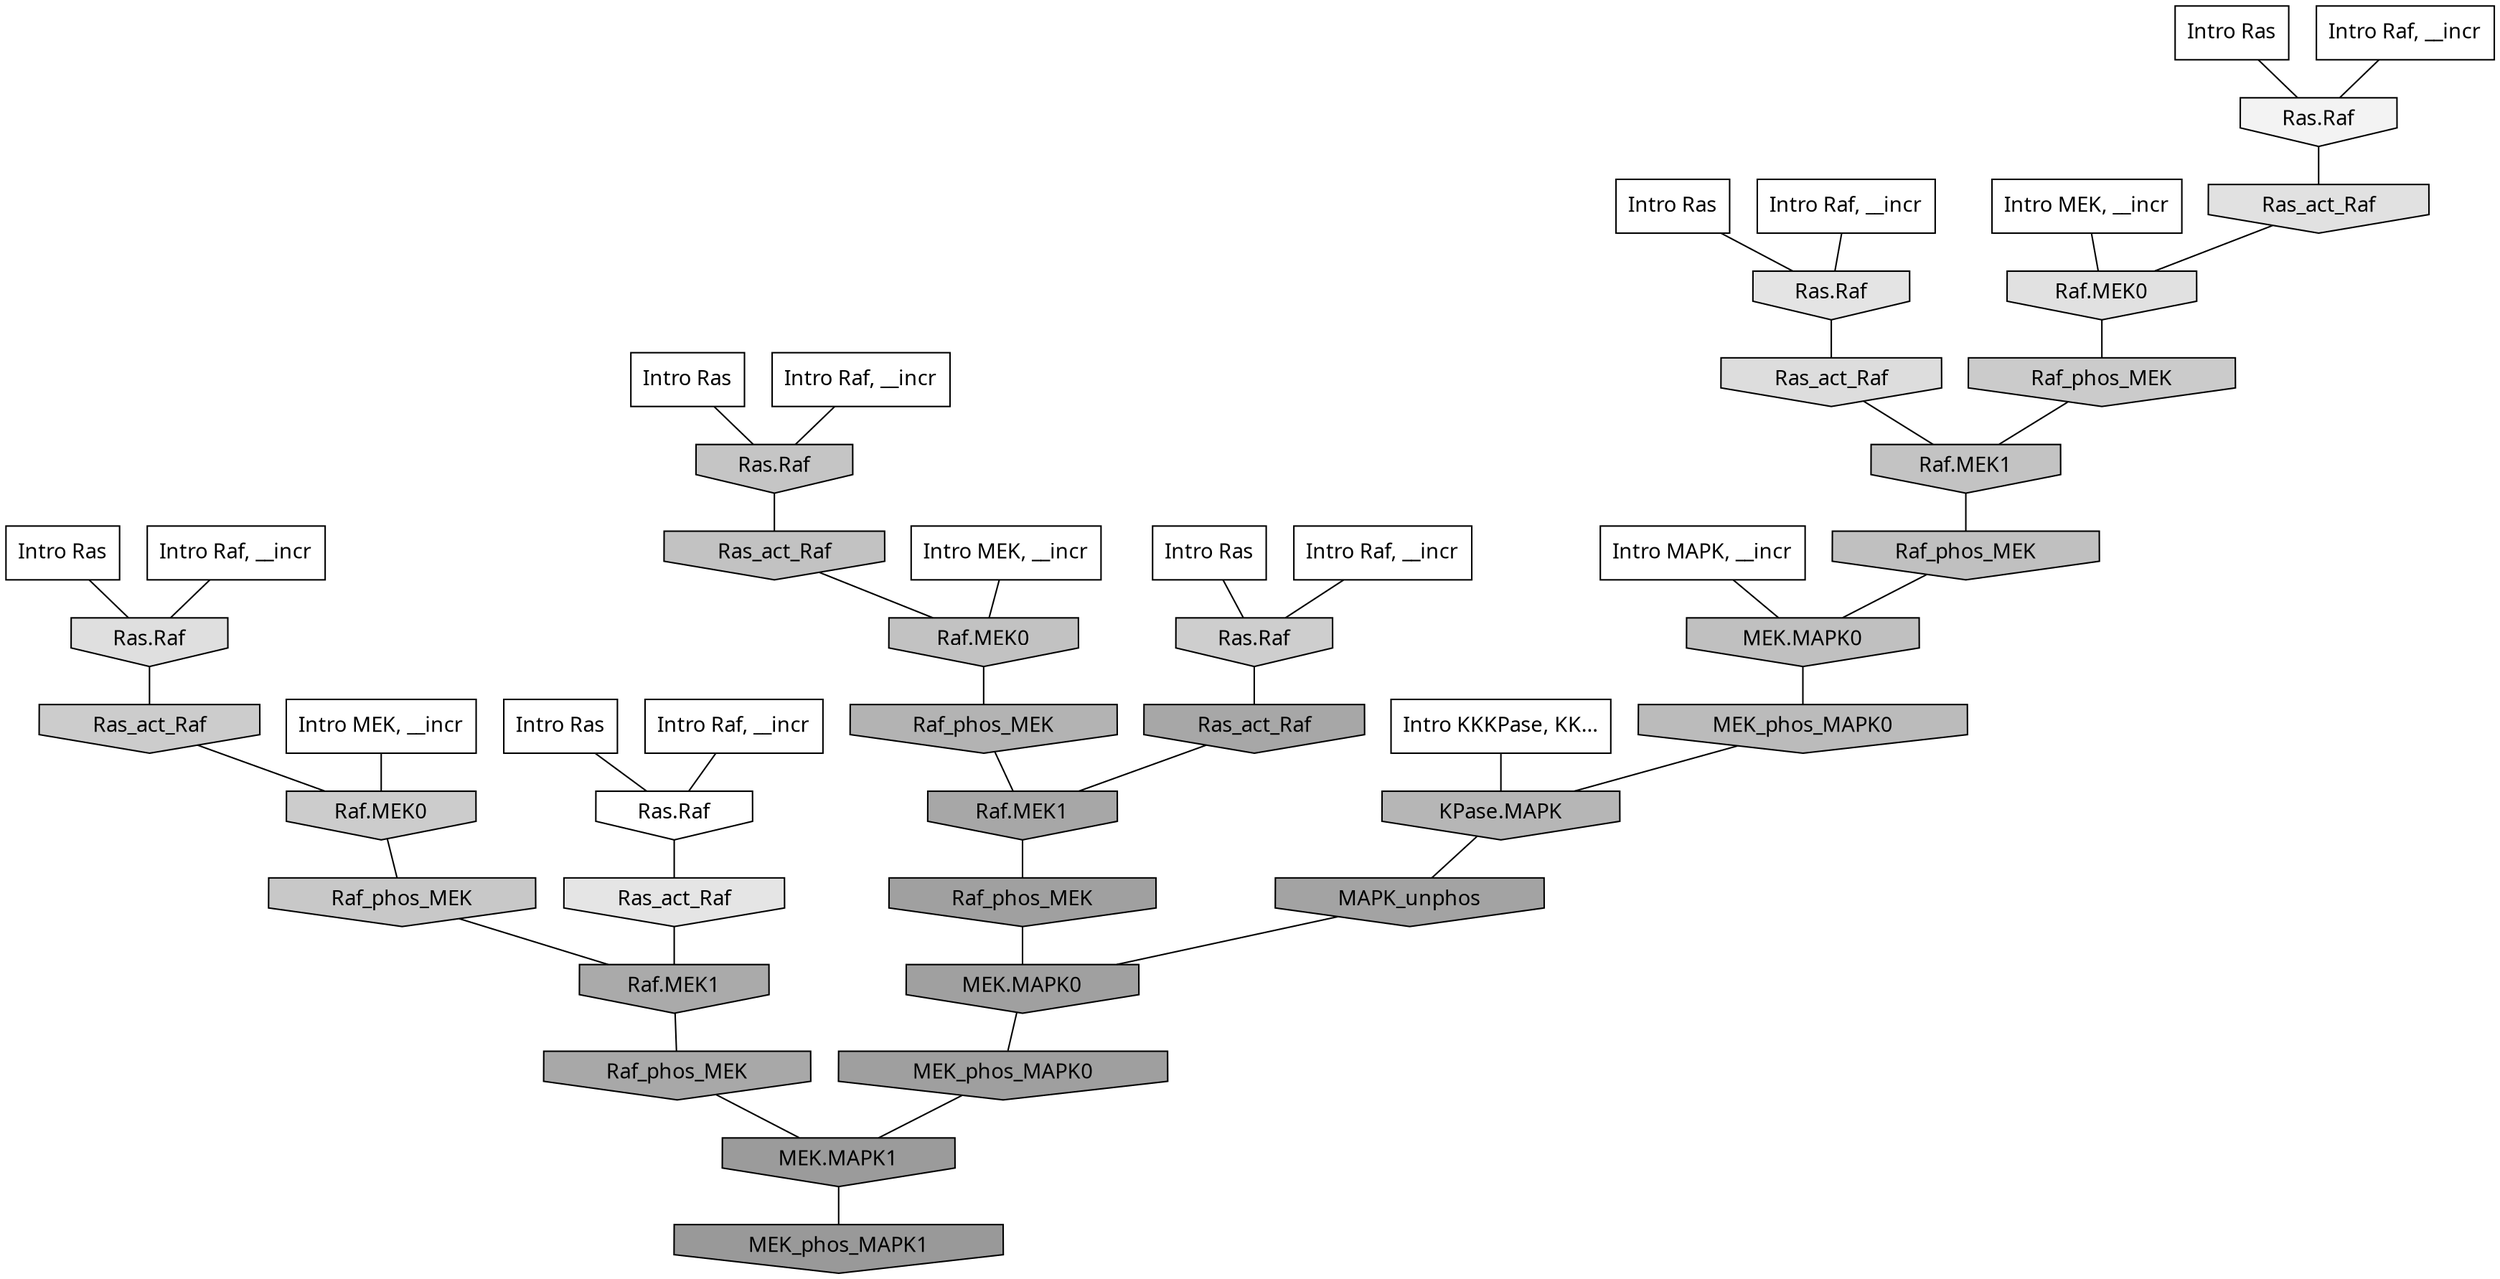 digraph G{
  rankdir="TB";
  ranksep=0.30;
  node [fontname="CMU Serif"];
  edge [fontname="CMU Serif"];
  
  11 [label="Intro Ras", shape=rectangle, style=filled, fillcolor="0.000 0.000 1.000"]
  
  12 [label="Intro Ras", shape=rectangle, style=filled, fillcolor="0.000 0.000 1.000"]
  
  57 [label="Intro Ras", shape=rectangle, style=filled, fillcolor="0.000 0.000 1.000"]
  
  73 [label="Intro Ras", shape=rectangle, style=filled, fillcolor="0.000 0.000 1.000"]
  
  78 [label="Intro Ras", shape=rectangle, style=filled, fillcolor="0.000 0.000 1.000"]
  
  82 [label="Intro Ras", shape=rectangle, style=filled, fillcolor="0.000 0.000 1.000"]
  
  118 [label="Intro Raf, __incr", shape=rectangle, style=filled, fillcolor="0.000 0.000 1.000"]
  
  267 [label="Intro Raf, __incr", shape=rectangle, style=filled, fillcolor="0.000 0.000 1.000"]
  
  438 [label="Intro Raf, __incr", shape=rectangle, style=filled, fillcolor="0.000 0.000 1.000"]
  
  642 [label="Intro Raf, __incr", shape=rectangle, style=filled, fillcolor="0.000 0.000 1.000"]
  
  675 [label="Intro Raf, __incr", shape=rectangle, style=filled, fillcolor="0.000 0.000 1.000"]
  
  699 [label="Intro Raf, __incr", shape=rectangle, style=filled, fillcolor="0.000 0.000 1.000"]
  
  1227 [label="Intro MEK, __incr", shape=rectangle, style=filled, fillcolor="0.000 0.000 1.000"]
  
  1449 [label="Intro MEK, __incr", shape=rectangle, style=filled, fillcolor="0.000 0.000 1.000"]
  
  1686 [label="Intro MEK, __incr", shape=rectangle, style=filled, fillcolor="0.000 0.000 1.000"]
  
  2376 [label="Intro MAPK, __incr", shape=rectangle, style=filled, fillcolor="0.000 0.000 1.000"]
  
  3187 [label="Intro KKKPase, KK...", shape=rectangle, style=filled, fillcolor="0.000 0.000 1.000"]
  
  3235 [label="Ras.Raf", shape=invhouse, style=filled, fillcolor="0.000 0.000 1.000"]
  
  3656 [label="Ras.Raf", shape=invhouse, style=filled, fillcolor="0.000 0.000 0.953"]
  
  4482 [label="Ras_act_Raf", shape=invhouse, style=filled, fillcolor="0.000 0.000 0.897"]
  
  4542 [label="Ras.Raf", shape=invhouse, style=filled, fillcolor="0.000 0.000 0.893"]
  
  4745 [label="Ras_act_Raf", shape=invhouse, style=filled, fillcolor="0.000 0.000 0.882"]
  
  4748 [label="Raf.MEK0", shape=invhouse, style=filled, fillcolor="0.000 0.000 0.881"]
  
  4898 [label="Ras.Raf", shape=invhouse, style=filled, fillcolor="0.000 0.000 0.872"]
  
  4988 [label="Ras_act_Raf", shape=invhouse, style=filled, fillcolor="0.000 0.000 0.866"]
  
  6106 [label="Ras.Raf", shape=invhouse, style=filled, fillcolor="0.000 0.000 0.806"]
  
  6276 [label="Ras_act_Raf", shape=invhouse, style=filled, fillcolor="0.000 0.000 0.799"]
  
  6280 [label="Raf.MEK0", shape=invhouse, style=filled, fillcolor="0.000 0.000 0.799"]
  
  6360 [label="Raf_phos_MEK", shape=invhouse, style=filled, fillcolor="0.000 0.000 0.796"]
  
  6653 [label="Raf_phos_MEK", shape=invhouse, style=filled, fillcolor="0.000 0.000 0.784"]
  
  7010 [label="Ras.Raf", shape=invhouse, style=filled, fillcolor="0.000 0.000 0.772"]
  
  7220 [label="Raf.MEK1", shape=invhouse, style=filled, fillcolor="0.000 0.000 0.765"]
  
  7386 [label="Ras_act_Raf", shape=invhouse, style=filled, fillcolor="0.000 0.000 0.760"]
  
  7392 [label="Raf.MEK0", shape=invhouse, style=filled, fillcolor="0.000 0.000 0.760"]
  
  7711 [label="Raf_phos_MEK", shape=invhouse, style=filled, fillcolor="0.000 0.000 0.751"]
  
  7713 [label="MEK.MAPK0", shape=invhouse, style=filled, fillcolor="0.000 0.000 0.751"]
  
  8322 [label="MEK_phos_MAPK0", shape=invhouse, style=filled, fillcolor="0.000 0.000 0.733"]
  
  8996 [label="KPase.MAPK", shape=invhouse, style=filled, fillcolor="0.000 0.000 0.713"]
  
  9482 [label="Raf_phos_MEK", shape=invhouse, style=filled, fillcolor="0.000 0.000 0.702"]
  
  11364 [label="Raf.MEK1", shape=invhouse, style=filled, fillcolor="0.000 0.000 0.665"]
  
  11637 [label="Raf_phos_MEK", shape=invhouse, style=filled, fillcolor="0.000 0.000 0.660"]
  
  12006 [label="Ras_act_Raf", shape=invhouse, style=filled, fillcolor="0.000 0.000 0.654"]
  
  12008 [label="Raf.MEK1", shape=invhouse, style=filled, fillcolor="0.000 0.000 0.654"]
  
  13112 [label="MAPK_unphos", shape=invhouse, style=filled, fillcolor="0.000 0.000 0.637"]
  
  13792 [label="Raf_phos_MEK", shape=invhouse, style=filled, fillcolor="0.000 0.000 0.626"]
  
  13817 [label="MEK.MAPK0", shape=invhouse, style=filled, fillcolor="0.000 0.000 0.626"]
  
  14194 [label="MEK_phos_MAPK0", shape=invhouse, style=filled, fillcolor="0.000 0.000 0.622"]
  
  15129 [label="MEK.MAPK1", shape=invhouse, style=filled, fillcolor="0.000 0.000 0.609"]
  
  15648 [label="MEK_phos_MAPK1", shape=invhouse, style=filled, fillcolor="0.000 0.000 0.600"]
  
  
  15129 -> 15648 [dir=none, color="0.000 0.000 0.000"] 
  14194 -> 15129 [dir=none, color="0.000 0.000 0.000"] 
  13817 -> 14194 [dir=none, color="0.000 0.000 0.000"] 
  13792 -> 13817 [dir=none, color="0.000 0.000 0.000"] 
  13112 -> 13817 [dir=none, color="0.000 0.000 0.000"] 
  12008 -> 13792 [dir=none, color="0.000 0.000 0.000"] 
  12006 -> 12008 [dir=none, color="0.000 0.000 0.000"] 
  11637 -> 15129 [dir=none, color="0.000 0.000 0.000"] 
  11364 -> 11637 [dir=none, color="0.000 0.000 0.000"] 
  9482 -> 12008 [dir=none, color="0.000 0.000 0.000"] 
  8996 -> 13112 [dir=none, color="0.000 0.000 0.000"] 
  8322 -> 8996 [dir=none, color="0.000 0.000 0.000"] 
  7713 -> 8322 [dir=none, color="0.000 0.000 0.000"] 
  7711 -> 7713 [dir=none, color="0.000 0.000 0.000"] 
  7392 -> 9482 [dir=none, color="0.000 0.000 0.000"] 
  7386 -> 7392 [dir=none, color="0.000 0.000 0.000"] 
  7220 -> 7711 [dir=none, color="0.000 0.000 0.000"] 
  7010 -> 7386 [dir=none, color="0.000 0.000 0.000"] 
  6653 -> 11364 [dir=none, color="0.000 0.000 0.000"] 
  6360 -> 7220 [dir=none, color="0.000 0.000 0.000"] 
  6280 -> 6653 [dir=none, color="0.000 0.000 0.000"] 
  6276 -> 6280 [dir=none, color="0.000 0.000 0.000"] 
  6106 -> 12006 [dir=none, color="0.000 0.000 0.000"] 
  4988 -> 7220 [dir=none, color="0.000 0.000 0.000"] 
  4898 -> 6276 [dir=none, color="0.000 0.000 0.000"] 
  4748 -> 6360 [dir=none, color="0.000 0.000 0.000"] 
  4745 -> 4748 [dir=none, color="0.000 0.000 0.000"] 
  4542 -> 4988 [dir=none, color="0.000 0.000 0.000"] 
  4482 -> 11364 [dir=none, color="0.000 0.000 0.000"] 
  3656 -> 4745 [dir=none, color="0.000 0.000 0.000"] 
  3235 -> 4482 [dir=none, color="0.000 0.000 0.000"] 
  3187 -> 8996 [dir=none, color="0.000 0.000 0.000"] 
  2376 -> 7713 [dir=none, color="0.000 0.000 0.000"] 
  1686 -> 4748 [dir=none, color="0.000 0.000 0.000"] 
  1449 -> 6280 [dir=none, color="0.000 0.000 0.000"] 
  1227 -> 7392 [dir=none, color="0.000 0.000 0.000"] 
  699 -> 3235 [dir=none, color="0.000 0.000 0.000"] 
  675 -> 7010 [dir=none, color="0.000 0.000 0.000"] 
  642 -> 4542 [dir=none, color="0.000 0.000 0.000"] 
  438 -> 6106 [dir=none, color="0.000 0.000 0.000"] 
  267 -> 3656 [dir=none, color="0.000 0.000 0.000"] 
  118 -> 4898 [dir=none, color="0.000 0.000 0.000"] 
  82 -> 3235 [dir=none, color="0.000 0.000 0.000"] 
  78 -> 6106 [dir=none, color="0.000 0.000 0.000"] 
  73 -> 3656 [dir=none, color="0.000 0.000 0.000"] 
  57 -> 4898 [dir=none, color="0.000 0.000 0.000"] 
  12 -> 4542 [dir=none, color="0.000 0.000 0.000"] 
  11 -> 7010 [dir=none, color="0.000 0.000 0.000"] 
  
  }
